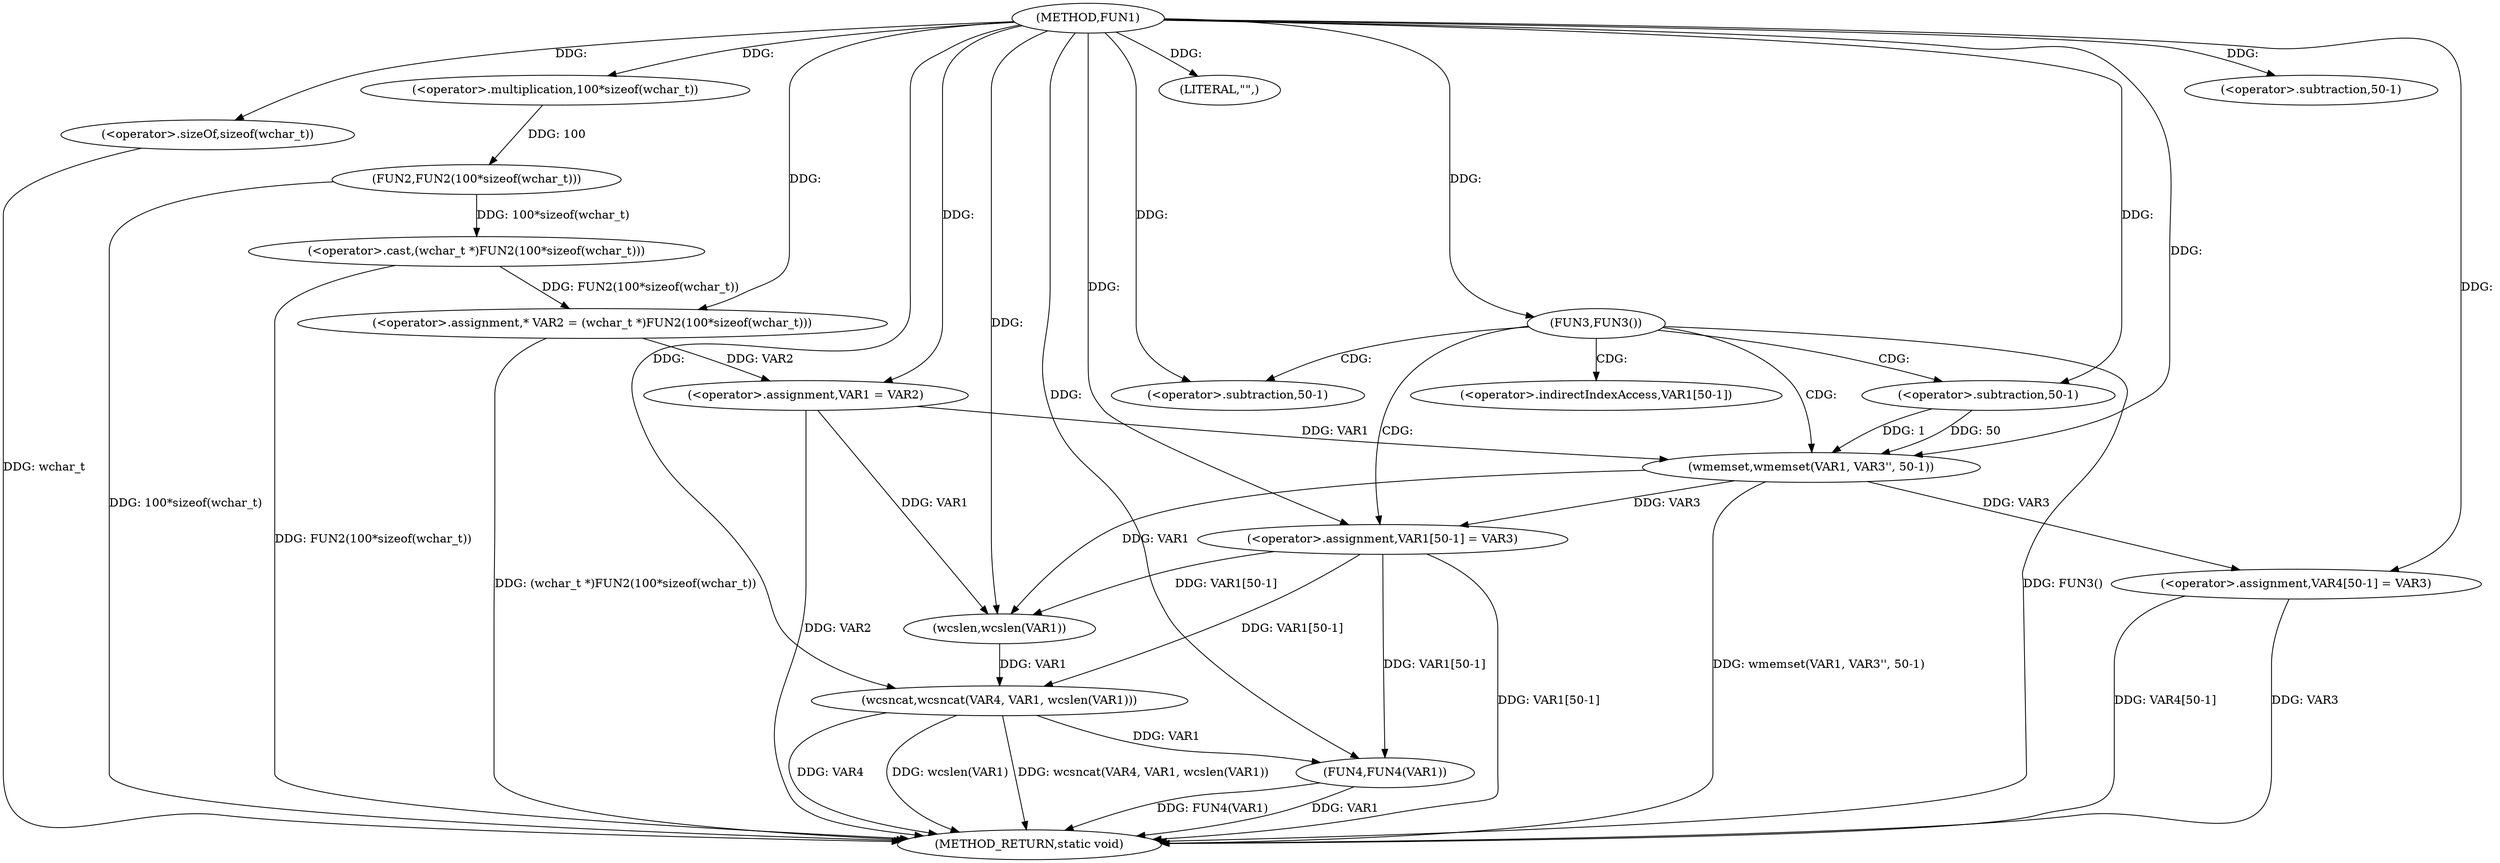 digraph FUN1 {  
"1000100" [label = "(METHOD,FUN1)" ]
"1000148" [label = "(METHOD_RETURN,static void)" ]
"1000104" [label = "(<operator>.assignment,* VAR2 = (wchar_t *)FUN2(100*sizeof(wchar_t)))" ]
"1000106" [label = "(<operator>.cast,(wchar_t *)FUN2(100*sizeof(wchar_t)))" ]
"1000108" [label = "(FUN2,FUN2(100*sizeof(wchar_t)))" ]
"1000109" [label = "(<operator>.multiplication,100*sizeof(wchar_t))" ]
"1000111" [label = "(<operator>.sizeOf,sizeof(wchar_t))" ]
"1000113" [label = "(<operator>.assignment,VAR1 = VAR2)" ]
"1000117" [label = "(FUN3,FUN3())" ]
"1000119" [label = "(wmemset,wmemset(VAR1, VAR3'', 50-1))" ]
"1000122" [label = "(<operator>.subtraction,50-1)" ]
"1000125" [label = "(<operator>.assignment,VAR1[50-1] = VAR3)" ]
"1000128" [label = "(<operator>.subtraction,50-1)" ]
"1000133" [label = "(LITERAL,\"\",)" ]
"1000134" [label = "(wcsncat,wcsncat(VAR4, VAR1, wcslen(VAR1)))" ]
"1000137" [label = "(wcslen,wcslen(VAR1))" ]
"1000139" [label = "(<operator>.assignment,VAR4[50-1] = VAR3)" ]
"1000142" [label = "(<operator>.subtraction,50-1)" ]
"1000146" [label = "(FUN4,FUN4(VAR1))" ]
"1000126" [label = "(<operator>.indirectIndexAccess,VAR1[50-1])" ]
  "1000117" -> "1000148"  [ label = "DDG: FUN3()"] 
  "1000125" -> "1000148"  [ label = "DDG: VAR1[50-1]"] 
  "1000106" -> "1000148"  [ label = "DDG: FUN2(100*sizeof(wchar_t))"] 
  "1000139" -> "1000148"  [ label = "DDG: VAR4[50-1]"] 
  "1000134" -> "1000148"  [ label = "DDG: wcsncat(VAR4, VAR1, wcslen(VAR1))"] 
  "1000113" -> "1000148"  [ label = "DDG: VAR2"] 
  "1000111" -> "1000148"  [ label = "DDG: wchar_t"] 
  "1000139" -> "1000148"  [ label = "DDG: VAR3"] 
  "1000119" -> "1000148"  [ label = "DDG: wmemset(VAR1, VAR3'', 50-1)"] 
  "1000146" -> "1000148"  [ label = "DDG: FUN4(VAR1)"] 
  "1000134" -> "1000148"  [ label = "DDG: VAR4"] 
  "1000146" -> "1000148"  [ label = "DDG: VAR1"] 
  "1000134" -> "1000148"  [ label = "DDG: wcslen(VAR1)"] 
  "1000104" -> "1000148"  [ label = "DDG: (wchar_t *)FUN2(100*sizeof(wchar_t))"] 
  "1000108" -> "1000148"  [ label = "DDG: 100*sizeof(wchar_t)"] 
  "1000106" -> "1000104"  [ label = "DDG: FUN2(100*sizeof(wchar_t))"] 
  "1000100" -> "1000104"  [ label = "DDG: "] 
  "1000108" -> "1000106"  [ label = "DDG: 100*sizeof(wchar_t)"] 
  "1000109" -> "1000108"  [ label = "DDG: 100"] 
  "1000100" -> "1000109"  [ label = "DDG: "] 
  "1000100" -> "1000111"  [ label = "DDG: "] 
  "1000104" -> "1000113"  [ label = "DDG: VAR2"] 
  "1000100" -> "1000113"  [ label = "DDG: "] 
  "1000100" -> "1000117"  [ label = "DDG: "] 
  "1000113" -> "1000119"  [ label = "DDG: VAR1"] 
  "1000100" -> "1000119"  [ label = "DDG: "] 
  "1000122" -> "1000119"  [ label = "DDG: 50"] 
  "1000122" -> "1000119"  [ label = "DDG: 1"] 
  "1000100" -> "1000122"  [ label = "DDG: "] 
  "1000119" -> "1000125"  [ label = "DDG: VAR3"] 
  "1000100" -> "1000125"  [ label = "DDG: "] 
  "1000100" -> "1000128"  [ label = "DDG: "] 
  "1000100" -> "1000133"  [ label = "DDG: "] 
  "1000100" -> "1000134"  [ label = "DDG: "] 
  "1000125" -> "1000134"  [ label = "DDG: VAR1[50-1]"] 
  "1000137" -> "1000134"  [ label = "DDG: VAR1"] 
  "1000125" -> "1000137"  [ label = "DDG: VAR1[50-1]"] 
  "1000113" -> "1000137"  [ label = "DDG: VAR1"] 
  "1000119" -> "1000137"  [ label = "DDG: VAR1"] 
  "1000100" -> "1000137"  [ label = "DDG: "] 
  "1000100" -> "1000139"  [ label = "DDG: "] 
  "1000119" -> "1000139"  [ label = "DDG: VAR3"] 
  "1000100" -> "1000142"  [ label = "DDG: "] 
  "1000125" -> "1000146"  [ label = "DDG: VAR1[50-1]"] 
  "1000134" -> "1000146"  [ label = "DDG: VAR1"] 
  "1000100" -> "1000146"  [ label = "DDG: "] 
  "1000117" -> "1000128"  [ label = "CDG: "] 
  "1000117" -> "1000125"  [ label = "CDG: "] 
  "1000117" -> "1000119"  [ label = "CDG: "] 
  "1000117" -> "1000122"  [ label = "CDG: "] 
  "1000117" -> "1000126"  [ label = "CDG: "] 
}
